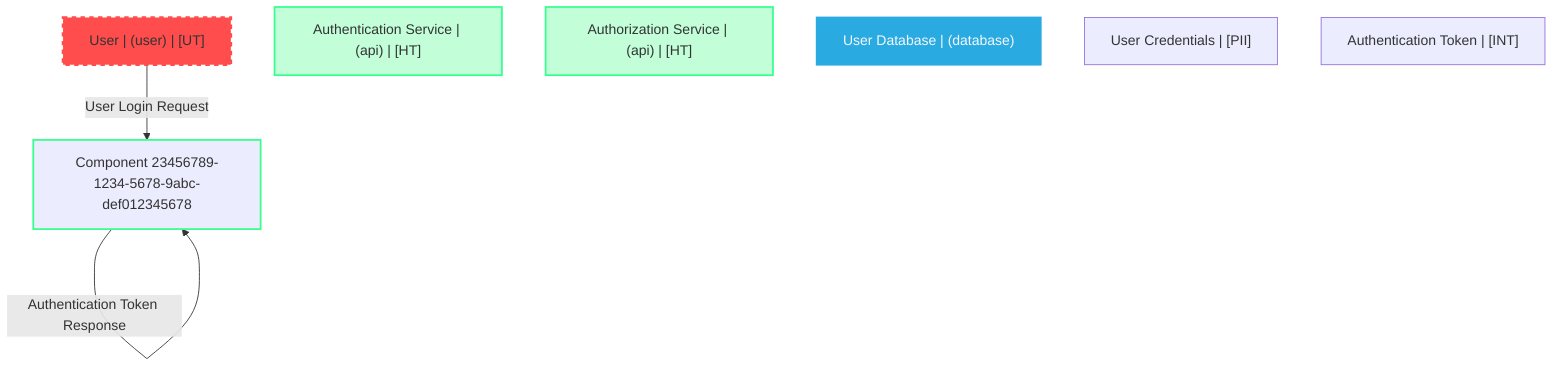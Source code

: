 graph TB
  node_12345678-1234-5678-9abc-def012345678["User | (user) | [UT]"]:::untrusted
  d77c7999-9999-42e0-d779-999999999999["Authentication Service | (api) | [HT]"]:::highTrust
  e66c7999-9999-42e0-e669-999999999999["Authorization Service | (api) | [HT]"]:::highTrust
  f55c7999-9999-42e0-f559-999999999999["User Database | (database)"]:::dataStore
  b88c7999-9999-42e0-b889-999999999999["User Credentials | [PII]"]:::dataAsset,pii
  c78c7999-9999-42e0-c789-999999999999["Authentication Token | [INT]"]:::dataAsset,internal
  node_23456789-1234-5678-9abc-def012345678["Component 23456789-1234-5678-9abc-def012345678"]:::process,untrusted

  node_12345678-1234-5678-9abc-def012345678 -->|User Login Request| node_23456789-1234-5678-9abc-def012345678:::encryptedFlow
  node_23456789-1234-5678-9abc-def012345678 -->|Authentication Token Response| node_23456789-1234-5678-9abc-def012345678:::encryptedFlow

  classDef externalEntity fill:#FF4C4C,stroke:#FF4C4C,stroke-width:2px,color:#F5F7FA
  classDef process fill:#36FF8F,stroke:#36FF8F,stroke-width:2px,color:#0B0D17
  classDef dataStore fill:#29ABE2,stroke:#29ABE2,stroke-width:2px,color:#F5F7FA
  classDef dataAsset fill:#A259FF,stroke:#c3a4ff,stroke-width:2px,color:#F5F7FA
  classDef untrusted fill:#FF4C4C,stroke:#FF4C4C,stroke-width:3px,stroke-dasharray:5 5
  classDef lowTrust fill:#f77c63,stroke:#f77c63,stroke-width:2px,stroke-dasharray:3 3
  classDef mediumTrust fill:#FFD300,stroke:#FFD300,stroke-width:2px
  classDef highTrust fill:#C2FFD8,stroke:#36FF8F,stroke-width:2px
  classDef veryHighTrust fill:#36FF8F,stroke:#36FF8F,stroke-width:3px
  classDef public fill:#C2FFD8,stroke:#36FF8F,stroke-width:1px
  classDef internal fill:#FFF2B3,stroke:#FFD300,stroke-width:1px
  classDef confidential fill:#FFB3B3,stroke:#FF4C4C,stroke-width:2px
  classDef restricted fill:#FF4C4C,stroke:#FF4C4C,stroke-width:3px
  classDef pii fill:#ffa1ad,stroke:#A259FF,stroke-width:2px
  classDef pci fill:#FF4C4C,stroke:#FF4C4C,stroke-width:3px
  classDef phi fill:#ffa1ad,stroke:#A259FF,stroke-width:3px
  classDef encryptedFlow stroke:#36FF8F,stroke-width:2px
  classDef unencryptedFlow stroke:#FF4C4C,stroke-width:2px,stroke-dasharray:5 5
  classDef authenticatedFlow stroke:#29ABE2,stroke-width:2px
  classDef trustBoundary fill:transparent,stroke:#2E3440,stroke-width:3px,stroke-dasharray:10 5